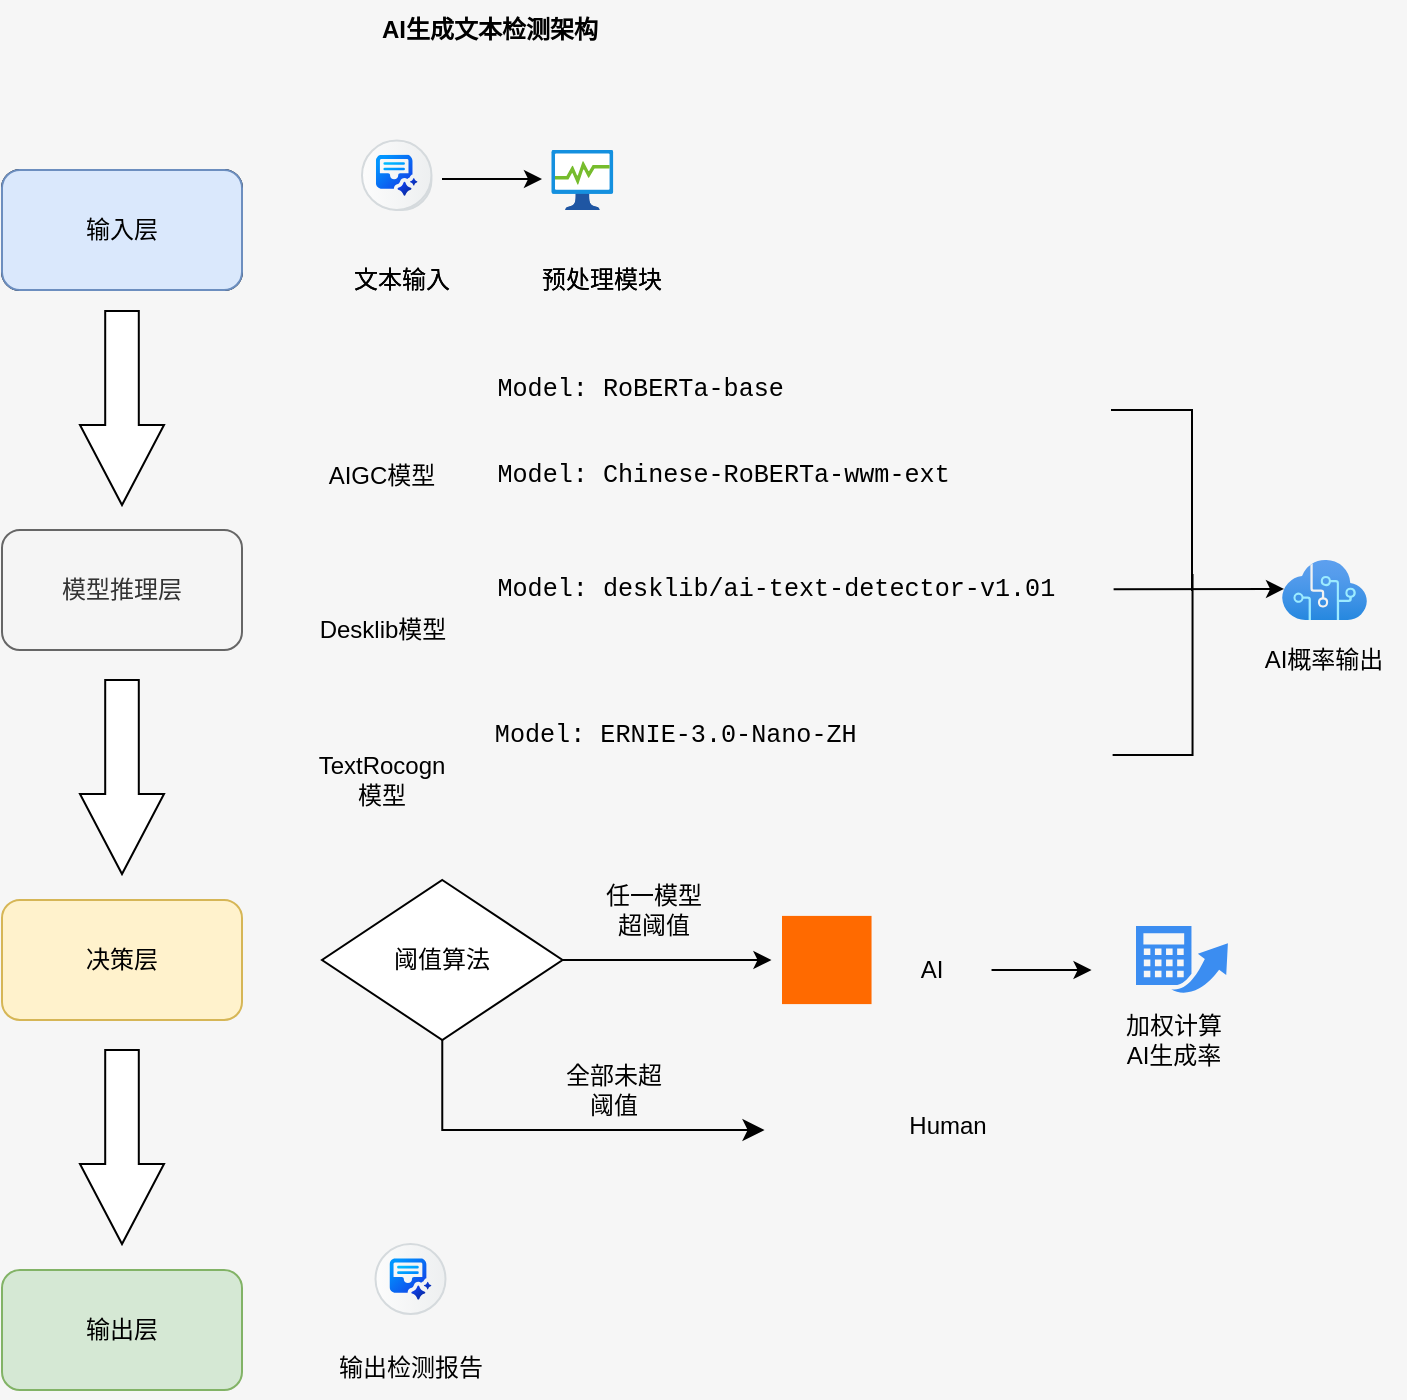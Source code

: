 <mxfile version="26.2.8">
  <diagram name="第 1 页" id="V8_qcKDwf0vtJj72LHAN">
    <mxGraphModel dx="1036" dy="1066" grid="0" gridSize="10" guides="1" tooltips="1" connect="1" arrows="1" fold="1" page="0" pageScale="1" pageWidth="827" pageHeight="1169" background="light-dark(#f6f6f6, #121212)" math="0" shadow="0">
      <root>
        <mxCell id="0" />
        <mxCell id="1" parent="0" />
        <mxCell id="d-JeLjUKKI5550INJL4p-5" value="&lt;b&gt;AI生成文本检测架构&lt;/b&gt;" style="text;html=1;align=center;verticalAlign=middle;whiteSpace=wrap;rounded=0;" vertex="1" parent="1">
          <mxGeometry x="144" y="-5" width="240" height="30" as="geometry" />
        </mxCell>
        <mxCell id="d-JeLjUKKI5550INJL4p-14" value="输入层" style="rounded=1;whiteSpace=wrap;html=1;" vertex="1" parent="1">
          <mxGeometry x="20" y="80" width="120" height="60" as="geometry" />
        </mxCell>
        <mxCell id="d-JeLjUKKI5550INJL4p-6" value="" style="shape=mxgraph.sap.icon;labelPosition=center;verticalLabelPosition=bottom;align=center;verticalAlign=top;strokeWidth=1;strokeColor=#D5DADD;fillColor=#EDEFF0;gradientColor=#FCFCFC;gradientDirection=west;aspect=fixed;SAPIcon=SAP_Document_Grounding" vertex="1" parent="1">
          <mxGeometry x="204.73" y="70" width="30" height="30" as="geometry" />
        </mxCell>
        <mxCell id="d-JeLjUKKI5550INJL4p-22" value="" style="image;aspect=fixed;html=1;points=[];align=center;fontSize=12;image=img/lib/azure2/general/Process_Explorer.svg;" vertex="1" parent="1">
          <mxGeometry x="294.73" y="70" width="30.88" height="30" as="geometry" />
        </mxCell>
        <mxCell id="d-JeLjUKKI5550INJL4p-26" value="文本输入" style="text;html=1;align=center;verticalAlign=middle;whiteSpace=wrap;rounded=0;" vertex="1" parent="1">
          <mxGeometry x="189.73" y="120" width="60" height="30" as="geometry" />
        </mxCell>
        <mxCell id="d-JeLjUKKI5550INJL4p-27" value="预处理模块" style="text;html=1;align=center;verticalAlign=middle;whiteSpace=wrap;rounded=0;" vertex="1" parent="1">
          <mxGeometry x="284.73" y="120" width="70" height="30" as="geometry" />
        </mxCell>
        <mxCell id="d-JeLjUKKI5550INJL4p-42" value="&lt;pre style=&quot;font-family: Menlo, &amp;quot;Roboto Mono&amp;quot;, &amp;quot;Courier New&amp;quot;, Courier, monospace, Inter, sans-serif; overflow: auto; padding: 9.144px 13.716px; text-wrap-mode: wrap; word-break: break-all; font-size: 12.573px; margin-top: 0px !important; margin-bottom: 0px !important;&quot;&gt;&lt;font style=&quot;color: rgb(0, 0, 0);&quot;&gt;Model: RoBERTa-base  &lt;br&gt;&lt;/font&gt;&lt;/pre&gt;" style="text;html=1;align=left;verticalAlign=middle;whiteSpace=wrap;rounded=0;" vertex="1" parent="1">
          <mxGeometry x="252" y="175" width="225.19" height="30" as="geometry" />
        </mxCell>
        <mxCell id="d-JeLjUKKI5550INJL4p-45" value="输入层" style="rounded=1;whiteSpace=wrap;html=1;fillColor=#dae8fc;strokeColor=#6c8ebf;" vertex="1" parent="1">
          <mxGeometry x="20" y="80" width="120" height="60" as="geometry" />
        </mxCell>
        <mxCell id="d-JeLjUKKI5550INJL4p-46" value="模型推理层" style="rounded=1;whiteSpace=wrap;html=1;fillColor=#f5f5f5;fontColor=#333333;strokeColor=#666666;" vertex="1" parent="1">
          <mxGeometry x="20" y="260" width="120" height="60" as="geometry" />
        </mxCell>
        <mxCell id="d-JeLjUKKI5550INJL4p-47" value="决策层" style="rounded=1;whiteSpace=wrap;html=1;fillColor=#fff2cc;strokeColor=#d6b656;" vertex="1" parent="1">
          <mxGeometry x="20" y="445" width="120" height="60" as="geometry" />
        </mxCell>
        <mxCell id="d-JeLjUKKI5550INJL4p-48" value="输出层" style="rounded=1;whiteSpace=wrap;html=1;fillColor=#d5e8d4;strokeColor=#82b366;" vertex="1" parent="1">
          <mxGeometry x="20" y="630" width="120" height="60" as="geometry" />
        </mxCell>
        <mxCell id="d-JeLjUKKI5550INJL4p-49" value="" style="shape=mxgraph.sap.icon;labelPosition=center;verticalLabelPosition=bottom;align=center;verticalAlign=top;strokeWidth=1;strokeColor=#D5DADD;fillColor=#EDEFF0;gradientColor=#FCFCFC;gradientDirection=west;aspect=fixed;SAPIcon=SAP_Document_Grounding" vertex="1" parent="1">
          <mxGeometry x="200" y="65.27" width="34.73" height="34.73" as="geometry" />
        </mxCell>
        <mxCell id="d-JeLjUKKI5550INJL4p-50" value="" style="image;aspect=fixed;html=1;points=[];align=center;fontSize=12;image=img/lib/azure2/general/Process_Explorer.svg;" vertex="1" parent="1">
          <mxGeometry x="294.73" y="70" width="30.88" height="30" as="geometry" />
        </mxCell>
        <mxCell id="d-JeLjUKKI5550INJL4p-51" value="文本输入" style="text;html=1;align=center;verticalAlign=middle;whiteSpace=wrap;rounded=0;" vertex="1" parent="1">
          <mxGeometry x="189.73" y="120" width="60" height="30" as="geometry" />
        </mxCell>
        <mxCell id="d-JeLjUKKI5550INJL4p-52" value="预处理模块" style="text;html=1;align=center;verticalAlign=middle;whiteSpace=wrap;rounded=0;" vertex="1" parent="1">
          <mxGeometry x="284.73" y="120" width="70" height="30" as="geometry" />
        </mxCell>
        <mxCell id="d-JeLjUKKI5550INJL4p-57" value="" style="image;aspect=fixed;html=1;points=[];align=center;fontSize=12;image=img/lib/azure2/ai_machine_learning/Cognitive_Services.svg;" vertex="1" parent="1">
          <mxGeometry x="660" y="275" width="42.5" height="30" as="geometry" />
        </mxCell>
        <mxCell id="d-JeLjUKKI5550INJL4p-58" value="AI概率输出" style="text;html=1;align=center;verticalAlign=middle;whiteSpace=wrap;rounded=0;" vertex="1" parent="1">
          <mxGeometry x="641.25" y="310" width="80" height="30" as="geometry" />
        </mxCell>
        <mxCell id="d-JeLjUKKI5550INJL4p-60" value="" style="shape=image;verticalLabelPosition=bottom;labelBackgroundColor=default;verticalAlign=top;aspect=fixed;imageAspect=0;image=https://huggingface.co/front/assets/huggingface_logo-noborder.svg;" vertex="1" parent="1">
          <mxGeometry x="193.81" y="187.5" width="32.39" height="30" as="geometry" />
        </mxCell>
        <mxCell id="d-JeLjUKKI5550INJL4p-63" value="" style="endArrow=classic;html=1;rounded=0;" edge="1" parent="1">
          <mxGeometry width="50" height="50" relative="1" as="geometry">
            <mxPoint x="240" y="84.5" as="sourcePoint" />
            <mxPoint x="290" y="84.5" as="targetPoint" />
          </mxGeometry>
        </mxCell>
        <mxCell id="d-JeLjUKKI5550INJL4p-66" value="&lt;pre style=&quot;font-family: Menlo, &amp;quot;Roboto Mono&amp;quot;, &amp;quot;Courier New&amp;quot;, Courier, monospace, Inter, sans-serif; overflow: auto; padding: 9.144px 13.716px; text-wrap-mode: wrap; word-break: break-all; font-size: 12.573px; margin-top: 0px !important; margin-bottom: 0px !important;&quot;&gt;&lt;font style=&quot;color: rgb(0, 0, 0);&quot;&gt;Model: Chinese-RoBERTa-wwm-ext &lt;br&gt;&lt;/font&gt;&lt;/pre&gt;" style="text;html=1;align=left;verticalAlign=middle;whiteSpace=wrap;rounded=0;" vertex="1" parent="1">
          <mxGeometry x="252" y="217.5" width="268.73" height="30" as="geometry" />
        </mxCell>
        <mxCell id="d-JeLjUKKI5550INJL4p-77" value="" style="edgeStyle=orthogonalEdgeStyle;rounded=0;orthogonalLoop=1;jettySize=auto;html=1;" edge="1" parent="1" source="d-JeLjUKKI5550INJL4p-73">
          <mxGeometry relative="1" as="geometry">
            <mxPoint x="404.73" y="475" as="targetPoint" />
          </mxGeometry>
        </mxCell>
        <mxCell id="d-JeLjUKKI5550INJL4p-73" value="阈值算法" style="rhombus;whiteSpace=wrap;html=1;" vertex="1" parent="1">
          <mxGeometry x="180" y="435" width="120.27" height="80" as="geometry" />
        </mxCell>
        <mxCell id="d-JeLjUKKI5550INJL4p-82" value="" style="edgeStyle=elbowEdgeStyle;elbow=vertical;endArrow=classic;html=1;curved=0;rounded=0;endSize=8;startSize=8;exitX=0.5;exitY=1;exitDx=0;exitDy=0;entryX=0;entryY=0.5;entryDx=0;entryDy=0;" edge="1" parent="1" source="d-JeLjUKKI5550INJL4p-73">
          <mxGeometry width="50" height="50" relative="1" as="geometry">
            <mxPoint x="330" y="545" as="sourcePoint" />
            <mxPoint x="401.27" y="560" as="targetPoint" />
            <Array as="points">
              <mxPoint x="320" y="560" />
            </Array>
          </mxGeometry>
        </mxCell>
        <mxCell id="d-JeLjUKKI5550INJL4p-83" value="任一模型超阈值" style="text;html=1;align=center;verticalAlign=middle;whiteSpace=wrap;rounded=0;" vertex="1" parent="1">
          <mxGeometry x="315.61" y="435" width="60" height="30" as="geometry" />
        </mxCell>
        <mxCell id="d-JeLjUKKI5550INJL4p-84" value="全部未超阈值" style="text;html=1;align=center;verticalAlign=middle;whiteSpace=wrap;rounded=0;" vertex="1" parent="1">
          <mxGeometry x="296.2" y="525" width="60" height="30" as="geometry" />
        </mxCell>
        <mxCell id="d-JeLjUKKI5550INJL4p-87" value="AIGC模型" style="text;html=1;align=center;verticalAlign=middle;whiteSpace=wrap;rounded=0;" vertex="1" parent="1">
          <mxGeometry x="180" y="217.5" width="60" height="30" as="geometry" />
        </mxCell>
        <mxCell id="d-JeLjUKKI5550INJL4p-89" value="&lt;pre style=&quot;font-family: Menlo, &amp;quot;Roboto Mono&amp;quot;, &amp;quot;Courier New&amp;quot;, Courier, monospace, Inter, sans-serif; overflow: auto; padding: 9.144px 13.716px; text-wrap-mode: wrap; word-break: break-all; font-size: 12.573px; margin-top: 0px !important; margin-bottom: 0px !important;&quot;&gt;&lt;font style=&quot;color: rgb(0, 0, 0);&quot;&gt;Model: desklib/ai-text-detector-v1.01  &lt;br&gt;&lt;/font&gt;&lt;/pre&gt;" style="text;html=1;align=left;verticalAlign=middle;whiteSpace=wrap;rounded=0;" vertex="1" parent="1">
          <mxGeometry x="252.0" y="275" width="323.8" height="30" as="geometry" />
        </mxCell>
        <mxCell id="d-JeLjUKKI5550INJL4p-90" value="" style="shape=image;verticalLabelPosition=bottom;labelBackgroundColor=default;verticalAlign=top;aspect=fixed;imageAspect=0;image=https://huggingface.co/front/assets/huggingface_logo-noborder.svg;" vertex="1" parent="1">
          <mxGeometry x="193.81" y="265" width="32.39" height="30" as="geometry" />
        </mxCell>
        <mxCell id="d-JeLjUKKI5550INJL4p-94" value="Desklib模型" style="text;html=1;align=center;verticalAlign=middle;whiteSpace=wrap;rounded=0;" vertex="1" parent="1">
          <mxGeometry x="174.5" y="295" width="71" height="30" as="geometry" />
        </mxCell>
        <mxCell id="d-JeLjUKKI5550INJL4p-96" value="" style="shape=image;verticalLabelPosition=bottom;labelBackgroundColor=default;verticalAlign=top;aspect=fixed;imageAspect=0;image=https://huggingface.co/front/assets/huggingface_logo-noborder.svg;" vertex="1" parent="1">
          <mxGeometry x="193.81" y="340" width="32.39" height="30" as="geometry" />
        </mxCell>
        <mxCell id="d-JeLjUKKI5550INJL4p-99" value="&lt;pre style=&quot;font-family: Menlo, &amp;quot;Roboto Mono&amp;quot;, &amp;quot;Courier New&amp;quot;, Courier, monospace, Inter, sans-serif; overflow: auto; padding: 9.144px 13.716px; text-wrap-mode: wrap; word-break: break-all; font-size: 12.573px; margin-top: 0px !important; margin-bottom: 0px !important;&quot;&gt;&lt;pre style=&quot;font-family: Menlo, &amp;quot;Roboto Mono&amp;quot;, &amp;quot;Courier New&amp;quot;, Courier, monospace, Inter, sans-serif; overflow: auto; padding: 9.144px 13.716px; text-wrap-mode: wrap; word-break: break-all; margin-top: 0px !important; margin-bottom: 0px !important;&quot;&gt;&lt;font style=&quot;color: rgb(0, 0, 0);&quot;&gt;Model: ERNIE-3.0-Nano-ZH&lt;/font&gt;&lt;/pre&gt;&lt;/pre&gt;" style="text;html=1;align=left;verticalAlign=middle;whiteSpace=wrap;rounded=0;" vertex="1" parent="1">
          <mxGeometry x="236.74" y="347.5" width="308.53" height="30" as="geometry" />
        </mxCell>
        <mxCell id="d-JeLjUKKI5550INJL4p-100" value="TextRocogn模型" style="text;html=1;align=center;verticalAlign=middle;whiteSpace=wrap;rounded=0;" vertex="1" parent="1">
          <mxGeometry x="180" y="370" width="60" height="30" as="geometry" />
        </mxCell>
        <mxCell id="d-JeLjUKKI5550INJL4p-101" value="" style="endArrow=classic;html=1;rounded=0;entryX=0.024;entryY=0.483;entryDx=0;entryDy=0;entryPerimeter=0;" edge="1" parent="1" source="d-JeLjUKKI5550INJL4p-89" target="d-JeLjUKKI5550INJL4p-57">
          <mxGeometry width="50" height="50" relative="1" as="geometry">
            <mxPoint x="480" y="360" as="sourcePoint" />
            <mxPoint x="530" y="310" as="targetPoint" />
          </mxGeometry>
        </mxCell>
        <mxCell id="d-JeLjUKKI5550INJL4p-103" value="" style="shape=partialRectangle;whiteSpace=wrap;html=1;bottom=0;right=0;fillColor=none;rotation=90;" vertex="1" parent="1">
          <mxGeometry x="550" y="225" width="90" height="40" as="geometry" />
        </mxCell>
        <mxCell id="d-JeLjUKKI5550INJL4p-104" value="" style="shape=partialRectangle;whiteSpace=wrap;html=1;bottom=0;right=0;fillColor=none;rotation=-180;" vertex="1" parent="1">
          <mxGeometry x="575.81" y="282.5" width="39.46" height="90" as="geometry" />
        </mxCell>
        <mxCell id="d-JeLjUKKI5550INJL4p-106" value="" style="points=[];aspect=fixed;html=1;align=center;shadow=0;dashed=0;fillColor=#FF6A00;strokeColor=none;shape=mxgraph.alibaba_cloud.multimediaai;" vertex="1" parent="1">
          <mxGeometry x="410" y="452.95" width="44.77" height="44.1" as="geometry" />
        </mxCell>
        <mxCell id="d-JeLjUKKI5550INJL4p-107" value="" style="shape=image;html=1;verticalAlign=top;verticalLabelPosition=bottom;labelBackgroundColor=#ffffff;imageAspect=0;aspect=fixed;image=https://cdn0.iconfinder.com/data/icons/bold-purple-free-samples/32/User_Avatar_Human_Profile_Face_Circle-128.png" vertex="1" parent="1">
          <mxGeometry x="409.77" y="532.5" width="45" height="45" as="geometry" />
        </mxCell>
        <mxCell id="d-JeLjUKKI5550INJL4p-117" value="" style="edgeStyle=orthogonalEdgeStyle;rounded=0;orthogonalLoop=1;jettySize=auto;html=1;" edge="1" parent="1" source="d-JeLjUKKI5550INJL4p-108">
          <mxGeometry relative="1" as="geometry">
            <mxPoint x="564.77" y="480" as="targetPoint" />
          </mxGeometry>
        </mxCell>
        <mxCell id="d-JeLjUKKI5550INJL4p-108" value="AI" style="text;html=1;align=center;verticalAlign=middle;whiteSpace=wrap;rounded=0;" vertex="1" parent="1">
          <mxGeometry x="454.77" y="465" width="60" height="30" as="geometry" />
        </mxCell>
        <mxCell id="d-JeLjUKKI5550INJL4p-110" value="Human" style="text;html=1;align=center;verticalAlign=middle;whiteSpace=wrap;rounded=0;" vertex="1" parent="1">
          <mxGeometry x="463.0" y="543" width="60" height="30" as="geometry" />
        </mxCell>
        <mxCell id="d-JeLjUKKI5550INJL4p-111" value="" style="shape=mxgraph.sap.icon;labelPosition=center;verticalLabelPosition=bottom;align=center;verticalAlign=top;strokeWidth=1;strokeColor=#D5DADD;fillColor=#EDEFF0;gradientColor=#FCFCFC;gradientDirection=west;aspect=fixed;SAPIcon=SAP_Document_Grounding" vertex="1" parent="1">
          <mxGeometry x="206.75" y="617" width="35" height="35" as="geometry" />
        </mxCell>
        <mxCell id="d-JeLjUKKI5550INJL4p-112" value="输出检测报告" style="text;html=1;align=center;verticalAlign=middle;whiteSpace=wrap;rounded=0;" vertex="1" parent="1">
          <mxGeometry x="186" y="664" width="76.5" height="30" as="geometry" />
        </mxCell>
        <mxCell id="d-JeLjUKKI5550INJL4p-113" value="" style="html=1;shadow=0;dashed=0;align=center;verticalAlign=middle;shape=mxgraph.arrows2.arrow;dy=0.6;dx=40;direction=south;notch=0;" vertex="1" parent="1">
          <mxGeometry x="59" y="150.5" width="42" height="97" as="geometry" />
        </mxCell>
        <mxCell id="d-JeLjUKKI5550INJL4p-114" value="" style="html=1;shadow=0;dashed=0;align=center;verticalAlign=middle;shape=mxgraph.arrows2.arrow;dy=0.6;dx=40;direction=south;notch=0;" vertex="1" parent="1">
          <mxGeometry x="59" y="335" width="42" height="97" as="geometry" />
        </mxCell>
        <mxCell id="d-JeLjUKKI5550INJL4p-115" value="" style="html=1;shadow=0;dashed=0;align=center;verticalAlign=middle;shape=mxgraph.arrows2.arrow;dy=0.6;dx=40;direction=south;notch=0;" vertex="1" parent="1">
          <mxGeometry x="59" y="520" width="42" height="97" as="geometry" />
        </mxCell>
        <mxCell id="d-JeLjUKKI5550INJL4p-118" value="" style="sketch=0;html=1;aspect=fixed;strokeColor=none;shadow=0;fillColor=#3B8DF1;verticalAlign=top;labelPosition=center;verticalLabelPosition=bottom;shape=mxgraph.gcp2.calculator" vertex="1" parent="1">
          <mxGeometry x="587" y="458" width="45.95" height="34" as="geometry" />
        </mxCell>
        <mxCell id="d-JeLjUKKI5550INJL4p-120" value="加权计算AI生成率" style="text;html=1;align=center;verticalAlign=middle;whiteSpace=wrap;rounded=0;" vertex="1" parent="1">
          <mxGeometry x="575.8" y="500" width="60" height="30" as="geometry" />
        </mxCell>
      </root>
    </mxGraphModel>
  </diagram>
</mxfile>
